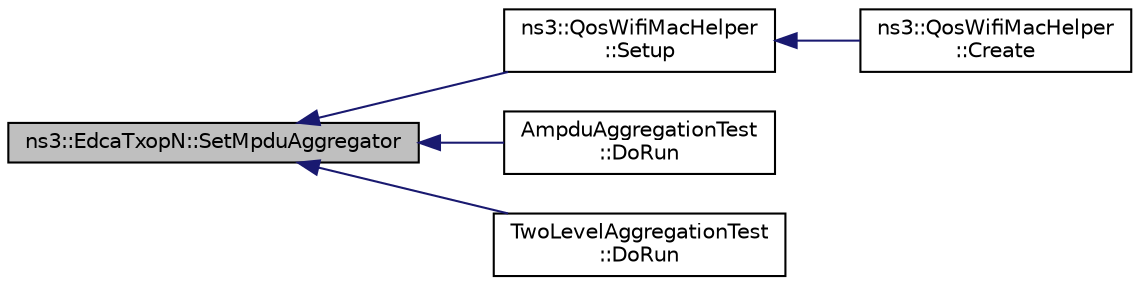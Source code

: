 digraph "ns3::EdcaTxopN::SetMpduAggregator"
{
  edge [fontname="Helvetica",fontsize="10",labelfontname="Helvetica",labelfontsize="10"];
  node [fontname="Helvetica",fontsize="10",shape=record];
  rankdir="LR";
  Node1 [label="ns3::EdcaTxopN::SetMpduAggregator",height=0.2,width=0.4,color="black", fillcolor="grey75", style="filled", fontcolor="black"];
  Node1 -> Node2 [dir="back",color="midnightblue",fontsize="10",style="solid"];
  Node2 [label="ns3::QosWifiMacHelper\l::Setup",height=0.2,width=0.4,color="black", fillcolor="white", style="filled",URL="$de/d2d/classns3_1_1QosWifiMacHelper.html#afa4b9a2a5bcf68fbb81ebedb7d09bf7a"];
  Node2 -> Node3 [dir="back",color="midnightblue",fontsize="10",style="solid"];
  Node3 [label="ns3::QosWifiMacHelper\l::Create",height=0.2,width=0.4,color="black", fillcolor="white", style="filled",URL="$de/d2d/classns3_1_1QosWifiMacHelper.html#a4a2afe230ee4a2ed2f155beb5a874d95"];
  Node1 -> Node4 [dir="back",color="midnightblue",fontsize="10",style="solid"];
  Node4 [label="AmpduAggregationTest\l::DoRun",height=0.2,width=0.4,color="black", fillcolor="white", style="filled",URL="$d2/db5/classAmpduAggregationTest.html#a7414dc8d4dd982ab4c1eaadb5b2c693d",tooltip="Implementation to actually run this TestCase. "];
  Node1 -> Node5 [dir="back",color="midnightblue",fontsize="10",style="solid"];
  Node5 [label="TwoLevelAggregationTest\l::DoRun",height=0.2,width=0.4,color="black", fillcolor="white", style="filled",URL="$db/d72/classTwoLevelAggregationTest.html#a40c6f5f8be6c48673d0bfd218d95afe0",tooltip="Implementation to actually run this TestCase. "];
}
